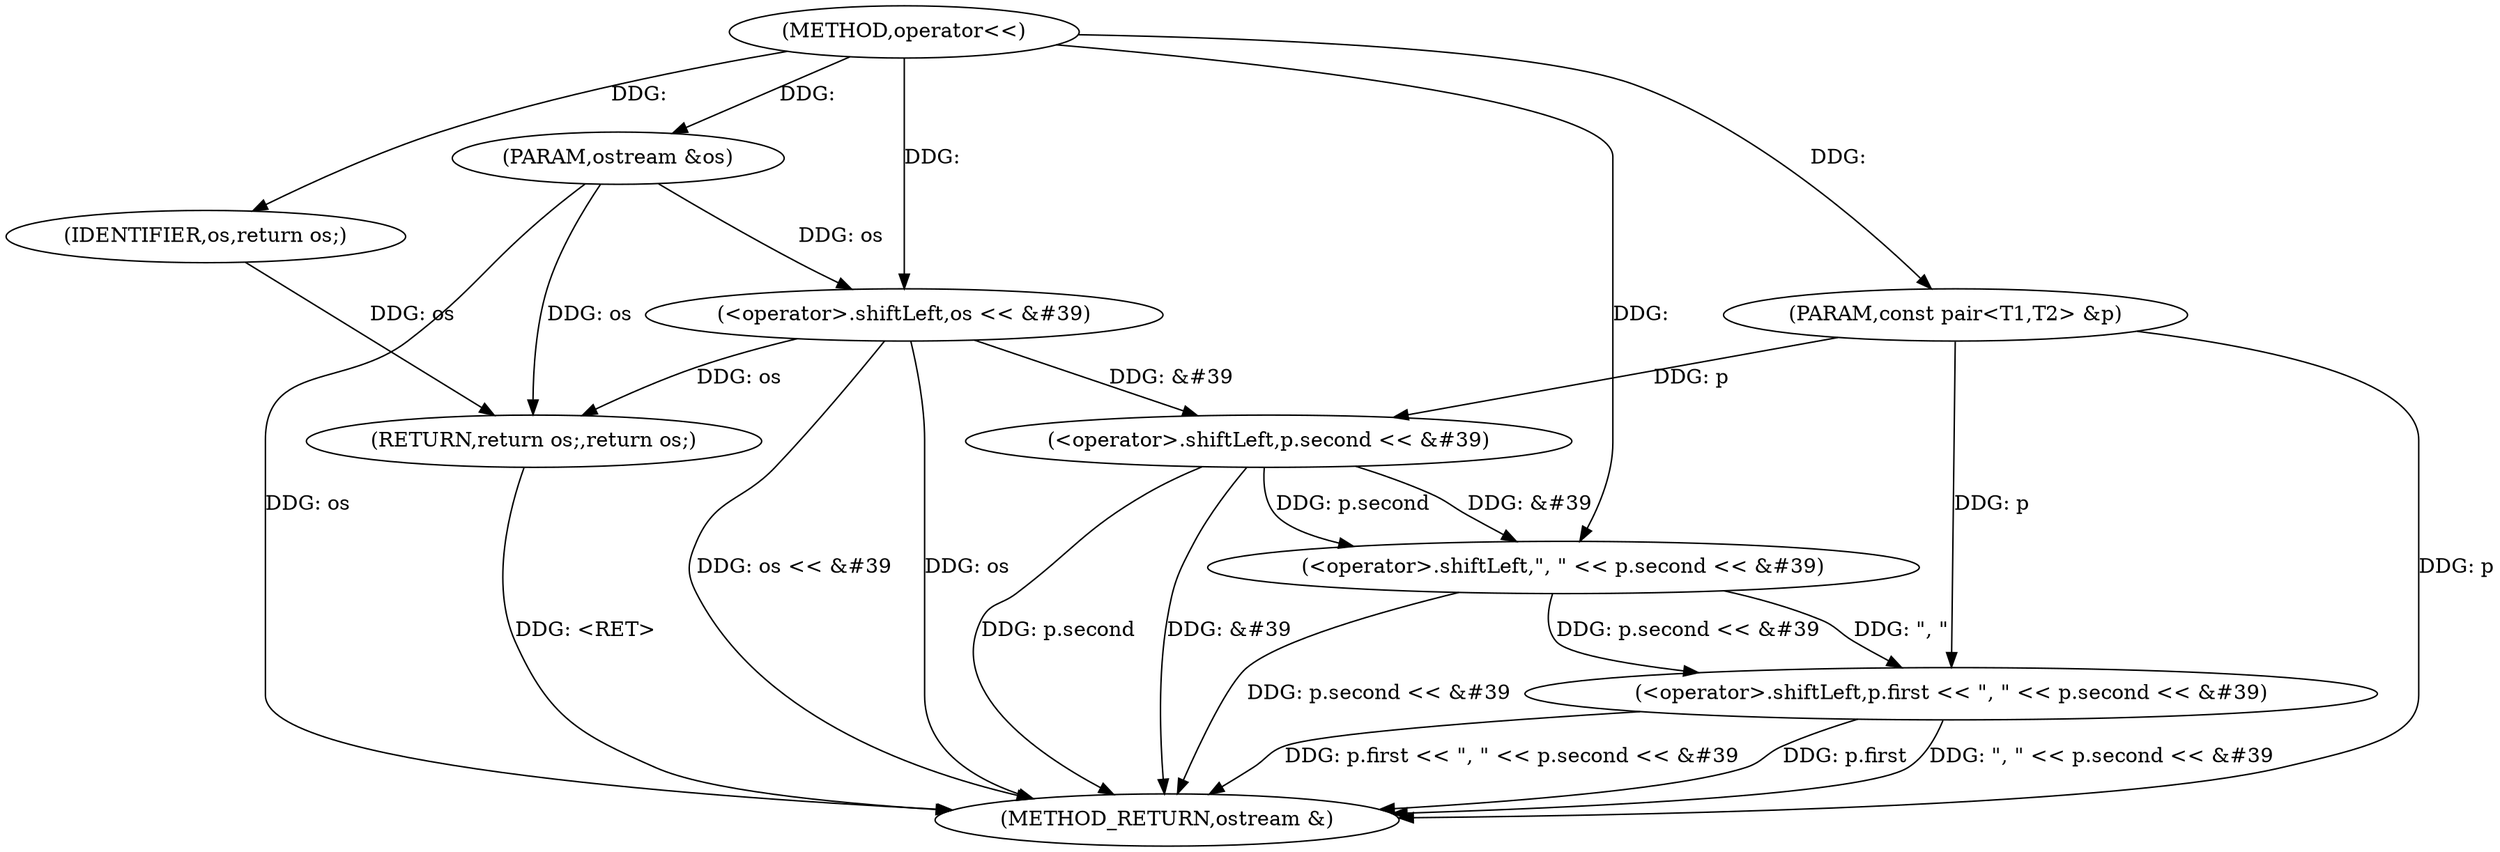 digraph "operator<<" {  
"1000268" [label = "(METHOD,operator<<)" ]
"1000295" [label = "(METHOD_RETURN,ostream &)" ]
"1000269" [label = "(PARAM,ostream &os)" ]
"1000270" [label = "(PARAM,const pair<T1,T2> &p)" ]
"1000272" [label = "(<operator>.shiftLeft,os << &#39)" ]
"1000293" [label = "(RETURN,return os;,return os;)" ]
"1000279" [label = "(<operator>.shiftLeft,p.first << \", \" << p.second << &#39)" ]
"1000294" [label = "(IDENTIFIER,os,return os;)" ]
"1000283" [label = "(<operator>.shiftLeft,\", \" << p.second << &#39)" ]
"1000285" [label = "(<operator>.shiftLeft,p.second << &#39)" ]
  "1000269" -> "1000295"  [ label = "DDG: os"] 
  "1000270" -> "1000295"  [ label = "DDG: p"] 
  "1000272" -> "1000295"  [ label = "DDG: os"] 
  "1000272" -> "1000295"  [ label = "DDG: os << &#39"] 
  "1000279" -> "1000295"  [ label = "DDG: p.first"] 
  "1000285" -> "1000295"  [ label = "DDG: p.second"] 
  "1000285" -> "1000295"  [ label = "DDG: &#39"] 
  "1000283" -> "1000295"  [ label = "DDG: p.second << &#39"] 
  "1000279" -> "1000295"  [ label = "DDG: \", \" << p.second << &#39"] 
  "1000279" -> "1000295"  [ label = "DDG: p.first << \", \" << p.second << &#39"] 
  "1000293" -> "1000295"  [ label = "DDG: <RET>"] 
  "1000268" -> "1000269"  [ label = "DDG: "] 
  "1000268" -> "1000270"  [ label = "DDG: "] 
  "1000294" -> "1000293"  [ label = "DDG: os"] 
  "1000272" -> "1000293"  [ label = "DDG: os"] 
  "1000269" -> "1000293"  [ label = "DDG: os"] 
  "1000269" -> "1000272"  [ label = "DDG: os"] 
  "1000268" -> "1000272"  [ label = "DDG: "] 
  "1000268" -> "1000294"  [ label = "DDG: "] 
  "1000270" -> "1000279"  [ label = "DDG: p"] 
  "1000283" -> "1000279"  [ label = "DDG: p.second << &#39"] 
  "1000283" -> "1000279"  [ label = "DDG: \", \""] 
  "1000268" -> "1000283"  [ label = "DDG: "] 
  "1000285" -> "1000283"  [ label = "DDG: p.second"] 
  "1000285" -> "1000283"  [ label = "DDG: &#39"] 
  "1000270" -> "1000285"  [ label = "DDG: p"] 
  "1000272" -> "1000285"  [ label = "DDG: &#39"] 
}
